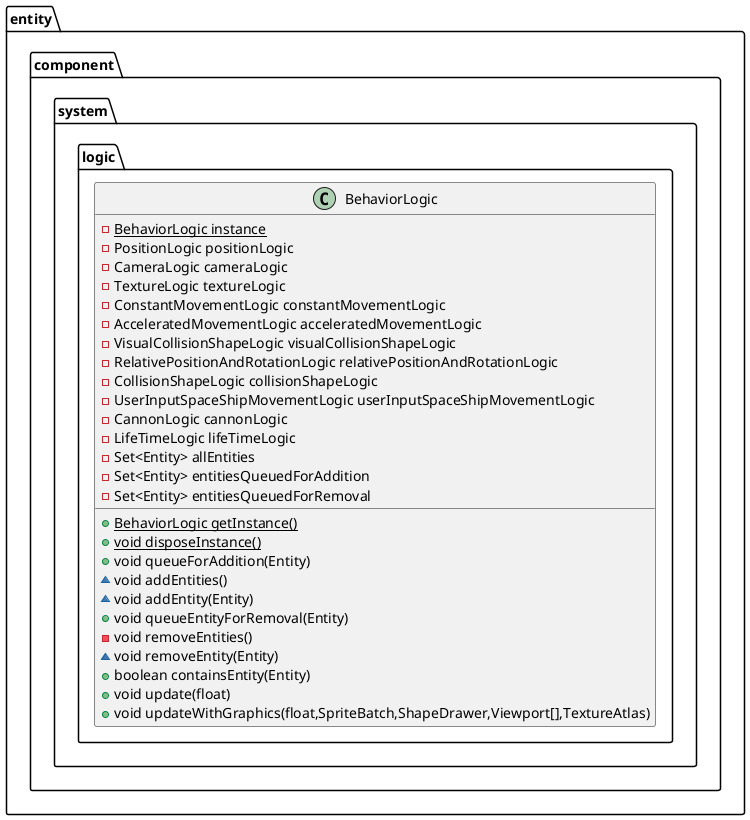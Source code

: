 @startuml
class entity.component.system.logic.BehaviorLogic {
- {static} BehaviorLogic instance
- PositionLogic positionLogic
- CameraLogic cameraLogic
- TextureLogic textureLogic
- ConstantMovementLogic constantMovementLogic
- AcceleratedMovementLogic acceleratedMovementLogic
- VisualCollisionShapeLogic visualCollisionShapeLogic
- RelativePositionAndRotationLogic relativePositionAndRotationLogic
- CollisionShapeLogic collisionShapeLogic
- UserInputSpaceShipMovementLogic userInputSpaceShipMovementLogic
- CannonLogic cannonLogic
- LifeTimeLogic lifeTimeLogic
- Set<Entity> allEntities
- Set<Entity> entitiesQueuedForAddition
- Set<Entity> entitiesQueuedForRemoval
+ {static} BehaviorLogic getInstance()
+ {static} void disposeInstance()
+ void queueForAddition(Entity)
~ void addEntities()
~ void addEntity(Entity)
+ void queueEntityForRemoval(Entity)
- void removeEntities()
~ void removeEntity(Entity)
+ boolean containsEntity(Entity)
+ void update(float)
+ void updateWithGraphics(float,SpriteBatch,ShapeDrawer,Viewport[],TextureAtlas)
}
@enduml
